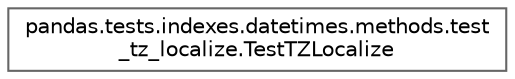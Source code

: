 digraph "Graphical Class Hierarchy"
{
 // LATEX_PDF_SIZE
  bgcolor="transparent";
  edge [fontname=Helvetica,fontsize=10,labelfontname=Helvetica,labelfontsize=10];
  node [fontname=Helvetica,fontsize=10,shape=box,height=0.2,width=0.4];
  rankdir="LR";
  Node0 [id="Node000000",label="pandas.tests.indexes.datetimes.methods.test\l_tz_localize.TestTZLocalize",height=0.2,width=0.4,color="grey40", fillcolor="white", style="filled",URL="$d7/d4f/classpandas_1_1tests_1_1indexes_1_1datetimes_1_1methods_1_1test__tz__localize_1_1TestTZLocalize.html",tooltip=" "];
}
